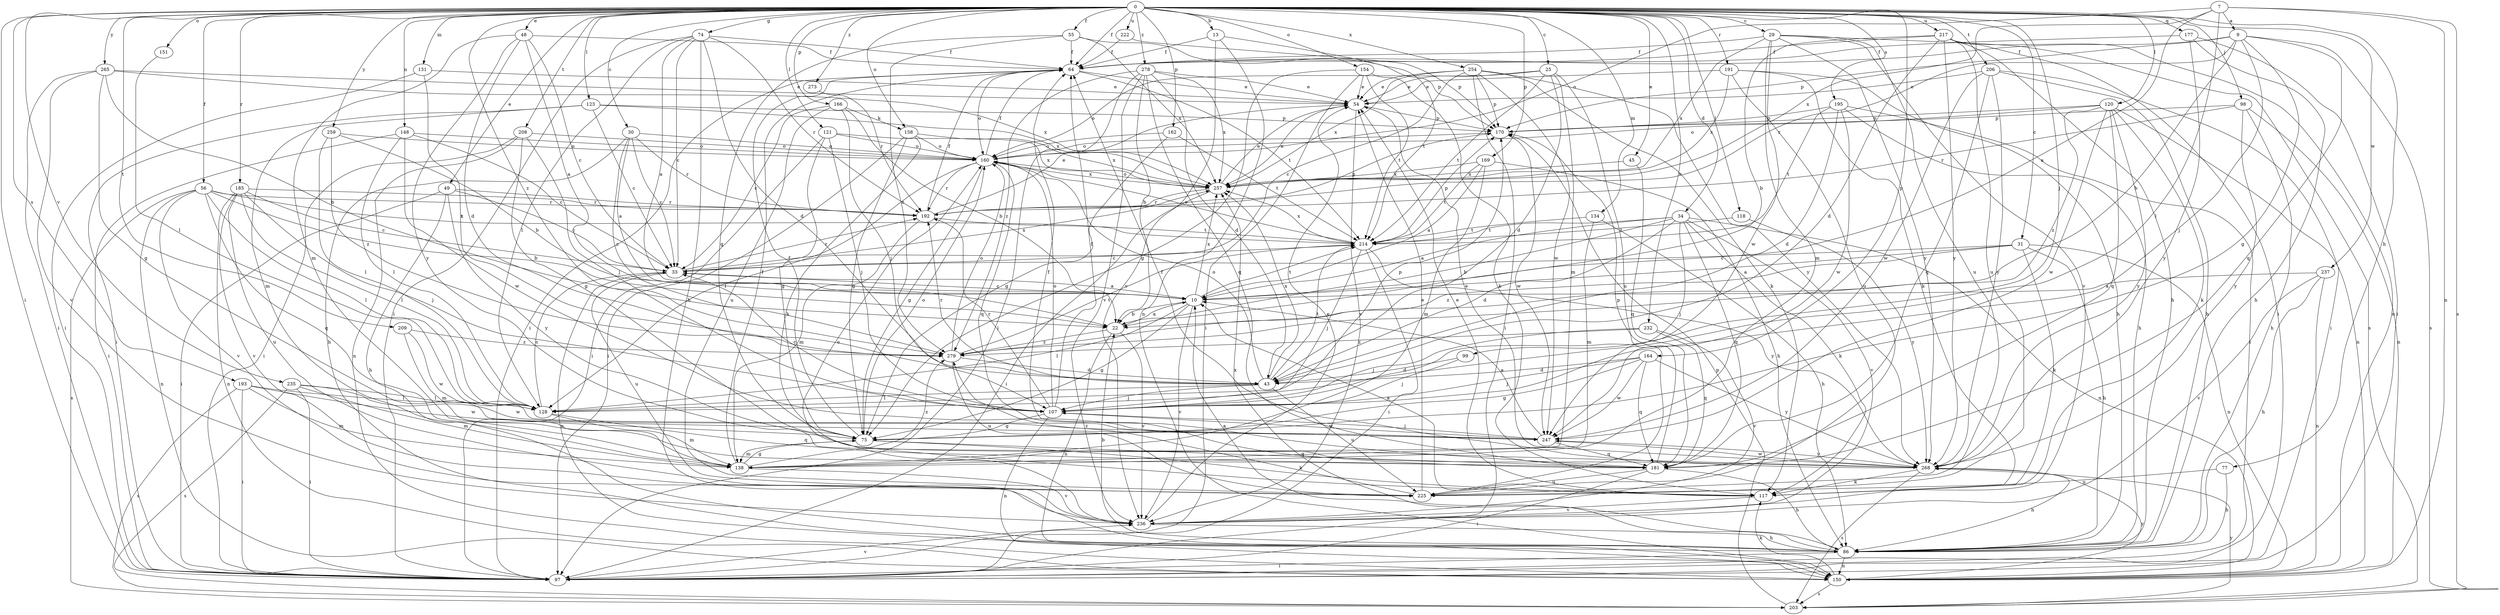 strict digraph  {
0;
7;
9;
10;
13;
22;
25;
29;
30;
31;
33;
34;
43;
45;
48;
49;
54;
55;
56;
64;
74;
75;
77;
86;
97;
98;
99;
107;
117;
118;
120;
121;
123;
128;
131;
134;
138;
148;
150;
151;
154;
158;
160;
162;
164;
166;
169;
170;
177;
181;
185;
191;
192;
193;
195;
203;
206;
208;
209;
214;
217;
222;
225;
232;
235;
236;
237;
247;
254;
257;
259;
265;
268;
273;
278;
279;
0 -> 13  [label=b];
0 -> 25  [label=c];
0 -> 29  [label=c];
0 -> 30  [label=c];
0 -> 31  [label=c];
0 -> 34  [label=d];
0 -> 45  [label=e];
0 -> 48  [label=e];
0 -> 49  [label=e];
0 -> 55  [label=f];
0 -> 56  [label=f];
0 -> 64  [label=f];
0 -> 74  [label=g];
0 -> 77  [label=h];
0 -> 97  [label=i];
0 -> 98  [label=j];
0 -> 99  [label=j];
0 -> 118  [label=l];
0 -> 120  [label=l];
0 -> 121  [label=l];
0 -> 123  [label=l];
0 -> 131  [label=m];
0 -> 134  [label=m];
0 -> 148  [label=n];
0 -> 151  [label=o];
0 -> 154  [label=o];
0 -> 158  [label=o];
0 -> 162  [label=p];
0 -> 164  [label=p];
0 -> 166  [label=p];
0 -> 169  [label=p];
0 -> 177  [label=q];
0 -> 185  [label=r];
0 -> 191  [label=r];
0 -> 193  [label=s];
0 -> 195  [label=s];
0 -> 206  [label=t];
0 -> 208  [label=t];
0 -> 209  [label=t];
0 -> 217  [label=u];
0 -> 222  [label=u];
0 -> 232  [label=v];
0 -> 235  [label=v];
0 -> 237  [label=w];
0 -> 254  [label=x];
0 -> 259  [label=y];
0 -> 265  [label=y];
0 -> 273  [label=z];
0 -> 278  [label=z];
0 -> 279  [label=z];
7 -> 9  [label=a];
7 -> 10  [label=a];
7 -> 128  [label=l];
7 -> 150  [label=n];
7 -> 160  [label=o];
7 -> 203  [label=s];
7 -> 257  [label=x];
9 -> 22  [label=b];
9 -> 64  [label=f];
9 -> 75  [label=g];
9 -> 107  [label=j];
9 -> 170  [label=p];
9 -> 181  [label=q];
9 -> 192  [label=r];
9 -> 203  [label=s];
10 -> 22  [label=b];
10 -> 33  [label=c];
10 -> 75  [label=g];
10 -> 128  [label=l];
10 -> 214  [label=t];
10 -> 236  [label=v];
10 -> 257  [label=x];
13 -> 64  [label=f];
13 -> 150  [label=n];
13 -> 214  [label=t];
13 -> 236  [label=v];
22 -> 10  [label=a];
22 -> 150  [label=n];
22 -> 236  [label=v];
22 -> 279  [label=z];
25 -> 43  [label=d];
25 -> 54  [label=e];
25 -> 138  [label=m];
25 -> 160  [label=o];
25 -> 214  [label=t];
25 -> 225  [label=u];
29 -> 64  [label=f];
29 -> 138  [label=m];
29 -> 203  [label=s];
29 -> 225  [label=u];
29 -> 236  [label=v];
29 -> 247  [label=w];
29 -> 257  [label=x];
29 -> 268  [label=y];
30 -> 10  [label=a];
30 -> 33  [label=c];
30 -> 86  [label=h];
30 -> 160  [label=o];
30 -> 192  [label=r];
30 -> 279  [label=z];
31 -> 10  [label=a];
31 -> 33  [label=c];
31 -> 86  [label=h];
31 -> 117  [label=k];
31 -> 150  [label=n];
31 -> 279  [label=z];
33 -> 10  [label=a];
33 -> 150  [label=n];
33 -> 192  [label=r];
33 -> 225  [label=u];
33 -> 257  [label=x];
34 -> 10  [label=a];
34 -> 22  [label=b];
34 -> 43  [label=d];
34 -> 107  [label=j];
34 -> 117  [label=k];
34 -> 150  [label=n];
34 -> 181  [label=q];
34 -> 214  [label=t];
34 -> 236  [label=v];
43 -> 107  [label=j];
43 -> 128  [label=l];
43 -> 160  [label=o];
43 -> 192  [label=r];
43 -> 214  [label=t];
43 -> 225  [label=u];
43 -> 257  [label=x];
45 -> 181  [label=q];
45 -> 257  [label=x];
48 -> 10  [label=a];
48 -> 33  [label=c];
48 -> 43  [label=d];
48 -> 64  [label=f];
48 -> 138  [label=m];
48 -> 268  [label=y];
49 -> 33  [label=c];
49 -> 86  [label=h];
49 -> 97  [label=i];
49 -> 192  [label=r];
49 -> 268  [label=y];
54 -> 170  [label=p];
54 -> 236  [label=v];
54 -> 257  [label=x];
55 -> 64  [label=f];
55 -> 75  [label=g];
55 -> 170  [label=p];
55 -> 257  [label=x];
55 -> 279  [label=z];
56 -> 22  [label=b];
56 -> 128  [label=l];
56 -> 150  [label=n];
56 -> 181  [label=q];
56 -> 192  [label=r];
56 -> 203  [label=s];
56 -> 214  [label=t];
56 -> 236  [label=v];
64 -> 54  [label=e];
64 -> 97  [label=i];
64 -> 160  [label=o];
64 -> 214  [label=t];
74 -> 10  [label=a];
74 -> 33  [label=c];
74 -> 43  [label=d];
74 -> 64  [label=f];
74 -> 86  [label=h];
74 -> 97  [label=i];
74 -> 128  [label=l];
74 -> 192  [label=r];
75 -> 64  [label=f];
75 -> 117  [label=k];
75 -> 138  [label=m];
75 -> 160  [label=o];
75 -> 181  [label=q];
77 -> 86  [label=h];
77 -> 225  [label=u];
86 -> 10  [label=a];
86 -> 22  [label=b];
86 -> 97  [label=i];
86 -> 150  [label=n];
86 -> 257  [label=x];
97 -> 236  [label=v];
98 -> 86  [label=h];
98 -> 150  [label=n];
98 -> 170  [label=p];
98 -> 192  [label=r];
98 -> 268  [label=y];
99 -> 43  [label=d];
99 -> 107  [label=j];
107 -> 33  [label=c];
107 -> 64  [label=f];
107 -> 75  [label=g];
107 -> 150  [label=n];
107 -> 160  [label=o];
107 -> 192  [label=r];
107 -> 247  [label=w];
117 -> 10  [label=a];
117 -> 54  [label=e];
117 -> 236  [label=v];
118 -> 214  [label=t];
118 -> 268  [label=y];
120 -> 117  [label=k];
120 -> 150  [label=n];
120 -> 160  [label=o];
120 -> 170  [label=p];
120 -> 181  [label=q];
120 -> 247  [label=w];
120 -> 268  [label=y];
120 -> 279  [label=z];
121 -> 75  [label=g];
121 -> 97  [label=i];
121 -> 107  [label=j];
121 -> 160  [label=o];
121 -> 257  [label=x];
123 -> 33  [label=c];
123 -> 97  [label=i];
123 -> 138  [label=m];
123 -> 170  [label=p];
123 -> 257  [label=x];
128 -> 33  [label=c];
128 -> 138  [label=m];
128 -> 170  [label=p];
128 -> 181  [label=q];
131 -> 54  [label=e];
131 -> 97  [label=i];
131 -> 279  [label=z];
134 -> 86  [label=h];
134 -> 138  [label=m];
134 -> 214  [label=t];
138 -> 64  [label=f];
138 -> 75  [label=g];
138 -> 236  [label=v];
138 -> 279  [label=z];
148 -> 33  [label=c];
148 -> 97  [label=i];
148 -> 128  [label=l];
148 -> 160  [label=o];
148 -> 247  [label=w];
150 -> 117  [label=k];
150 -> 203  [label=s];
150 -> 268  [label=y];
151 -> 128  [label=l];
154 -> 54  [label=e];
154 -> 75  [label=g];
154 -> 97  [label=i];
154 -> 117  [label=k];
154 -> 214  [label=t];
158 -> 75  [label=g];
158 -> 97  [label=i];
158 -> 117  [label=k];
158 -> 160  [label=o];
158 -> 257  [label=x];
160 -> 64  [label=f];
160 -> 75  [label=g];
160 -> 128  [label=l];
160 -> 181  [label=q];
160 -> 192  [label=r];
160 -> 257  [label=x];
162 -> 75  [label=g];
162 -> 160  [label=o];
162 -> 214  [label=t];
164 -> 43  [label=d];
164 -> 75  [label=g];
164 -> 107  [label=j];
164 -> 181  [label=q];
164 -> 247  [label=w];
164 -> 268  [label=y];
166 -> 22  [label=b];
166 -> 33  [label=c];
166 -> 107  [label=j];
166 -> 225  [label=u];
166 -> 158  [label=k];
169 -> 10  [label=a];
169 -> 86  [label=h];
169 -> 138  [label=m];
169 -> 214  [label=t];
169 -> 257  [label=x];
170 -> 160  [label=o];
170 -> 247  [label=w];
177 -> 64  [label=f];
177 -> 86  [label=h];
177 -> 97  [label=i];
177 -> 268  [label=y];
181 -> 64  [label=f];
181 -> 86  [label=h];
181 -> 97  [label=i];
181 -> 170  [label=p];
181 -> 225  [label=u];
185 -> 33  [label=c];
185 -> 107  [label=j];
185 -> 128  [label=l];
185 -> 150  [label=n];
185 -> 192  [label=r];
185 -> 225  [label=u];
185 -> 236  [label=v];
191 -> 54  [label=e];
191 -> 86  [label=h];
191 -> 117  [label=k];
191 -> 225  [label=u];
191 -> 257  [label=x];
192 -> 54  [label=e];
192 -> 64  [label=f];
192 -> 138  [label=m];
192 -> 170  [label=p];
192 -> 214  [label=t];
193 -> 97  [label=i];
193 -> 128  [label=l];
193 -> 138  [label=m];
193 -> 203  [label=s];
193 -> 247  [label=w];
195 -> 43  [label=d];
195 -> 86  [label=h];
195 -> 97  [label=i];
195 -> 170  [label=p];
195 -> 214  [label=t];
195 -> 247  [label=w];
203 -> 170  [label=p];
203 -> 268  [label=y];
206 -> 54  [label=e];
206 -> 86  [label=h];
206 -> 97  [label=i];
206 -> 181  [label=q];
206 -> 247  [label=w];
206 -> 268  [label=y];
208 -> 75  [label=g];
208 -> 97  [label=i];
208 -> 107  [label=j];
208 -> 150  [label=n];
208 -> 160  [label=o];
209 -> 138  [label=m];
209 -> 247  [label=w];
209 -> 279  [label=z];
214 -> 33  [label=c];
214 -> 97  [label=i];
214 -> 107  [label=j];
214 -> 160  [label=o];
214 -> 170  [label=p];
214 -> 257  [label=x];
214 -> 268  [label=y];
217 -> 22  [label=b];
217 -> 43  [label=d];
217 -> 64  [label=f];
217 -> 86  [label=h];
217 -> 97  [label=i];
217 -> 150  [label=n];
217 -> 225  [label=u];
217 -> 268  [label=y];
222 -> 64  [label=f];
222 -> 170  [label=p];
225 -> 54  [label=e];
225 -> 279  [label=z];
232 -> 107  [label=j];
232 -> 181  [label=q];
232 -> 236  [label=v];
232 -> 279  [label=z];
235 -> 97  [label=i];
235 -> 128  [label=l];
235 -> 138  [label=m];
235 -> 203  [label=s];
235 -> 247  [label=w];
236 -> 54  [label=e];
236 -> 86  [label=h];
236 -> 160  [label=o];
237 -> 10  [label=a];
237 -> 86  [label=h];
237 -> 150  [label=n];
237 -> 236  [label=v];
247 -> 10  [label=a];
247 -> 107  [label=j];
247 -> 181  [label=q];
247 -> 268  [label=y];
254 -> 33  [label=c];
254 -> 54  [label=e];
254 -> 97  [label=i];
254 -> 117  [label=k];
254 -> 170  [label=p];
254 -> 247  [label=w];
254 -> 257  [label=x];
254 -> 268  [label=y];
257 -> 54  [label=e];
257 -> 97  [label=i];
257 -> 160  [label=o];
257 -> 192  [label=r];
259 -> 22  [label=b];
259 -> 128  [label=l];
259 -> 160  [label=o];
259 -> 279  [label=z];
265 -> 22  [label=b];
265 -> 54  [label=e];
265 -> 75  [label=g];
265 -> 97  [label=i];
265 -> 236  [label=v];
265 -> 257  [label=x];
268 -> 54  [label=e];
268 -> 64  [label=f];
268 -> 86  [label=h];
268 -> 117  [label=k];
268 -> 203  [label=s];
268 -> 247  [label=w];
273 -> 192  [label=r];
278 -> 22  [label=b];
278 -> 43  [label=d];
278 -> 54  [label=e];
278 -> 97  [label=i];
278 -> 181  [label=q];
278 -> 236  [label=v];
278 -> 257  [label=x];
278 -> 279  [label=z];
279 -> 43  [label=d];
279 -> 160  [label=o];
279 -> 214  [label=t];
279 -> 225  [label=u];
}
